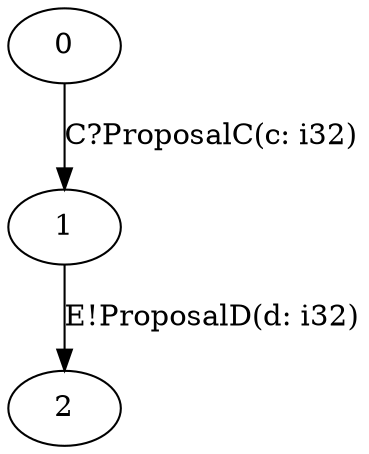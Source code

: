 digraph D {
  0;
  1;
  2;
  
  
  0 -> 1 [label="C?ProposalC(c: i32)", ];
  1 -> 2 [label="E!ProposalD(d: i32)", ];
  
  }
